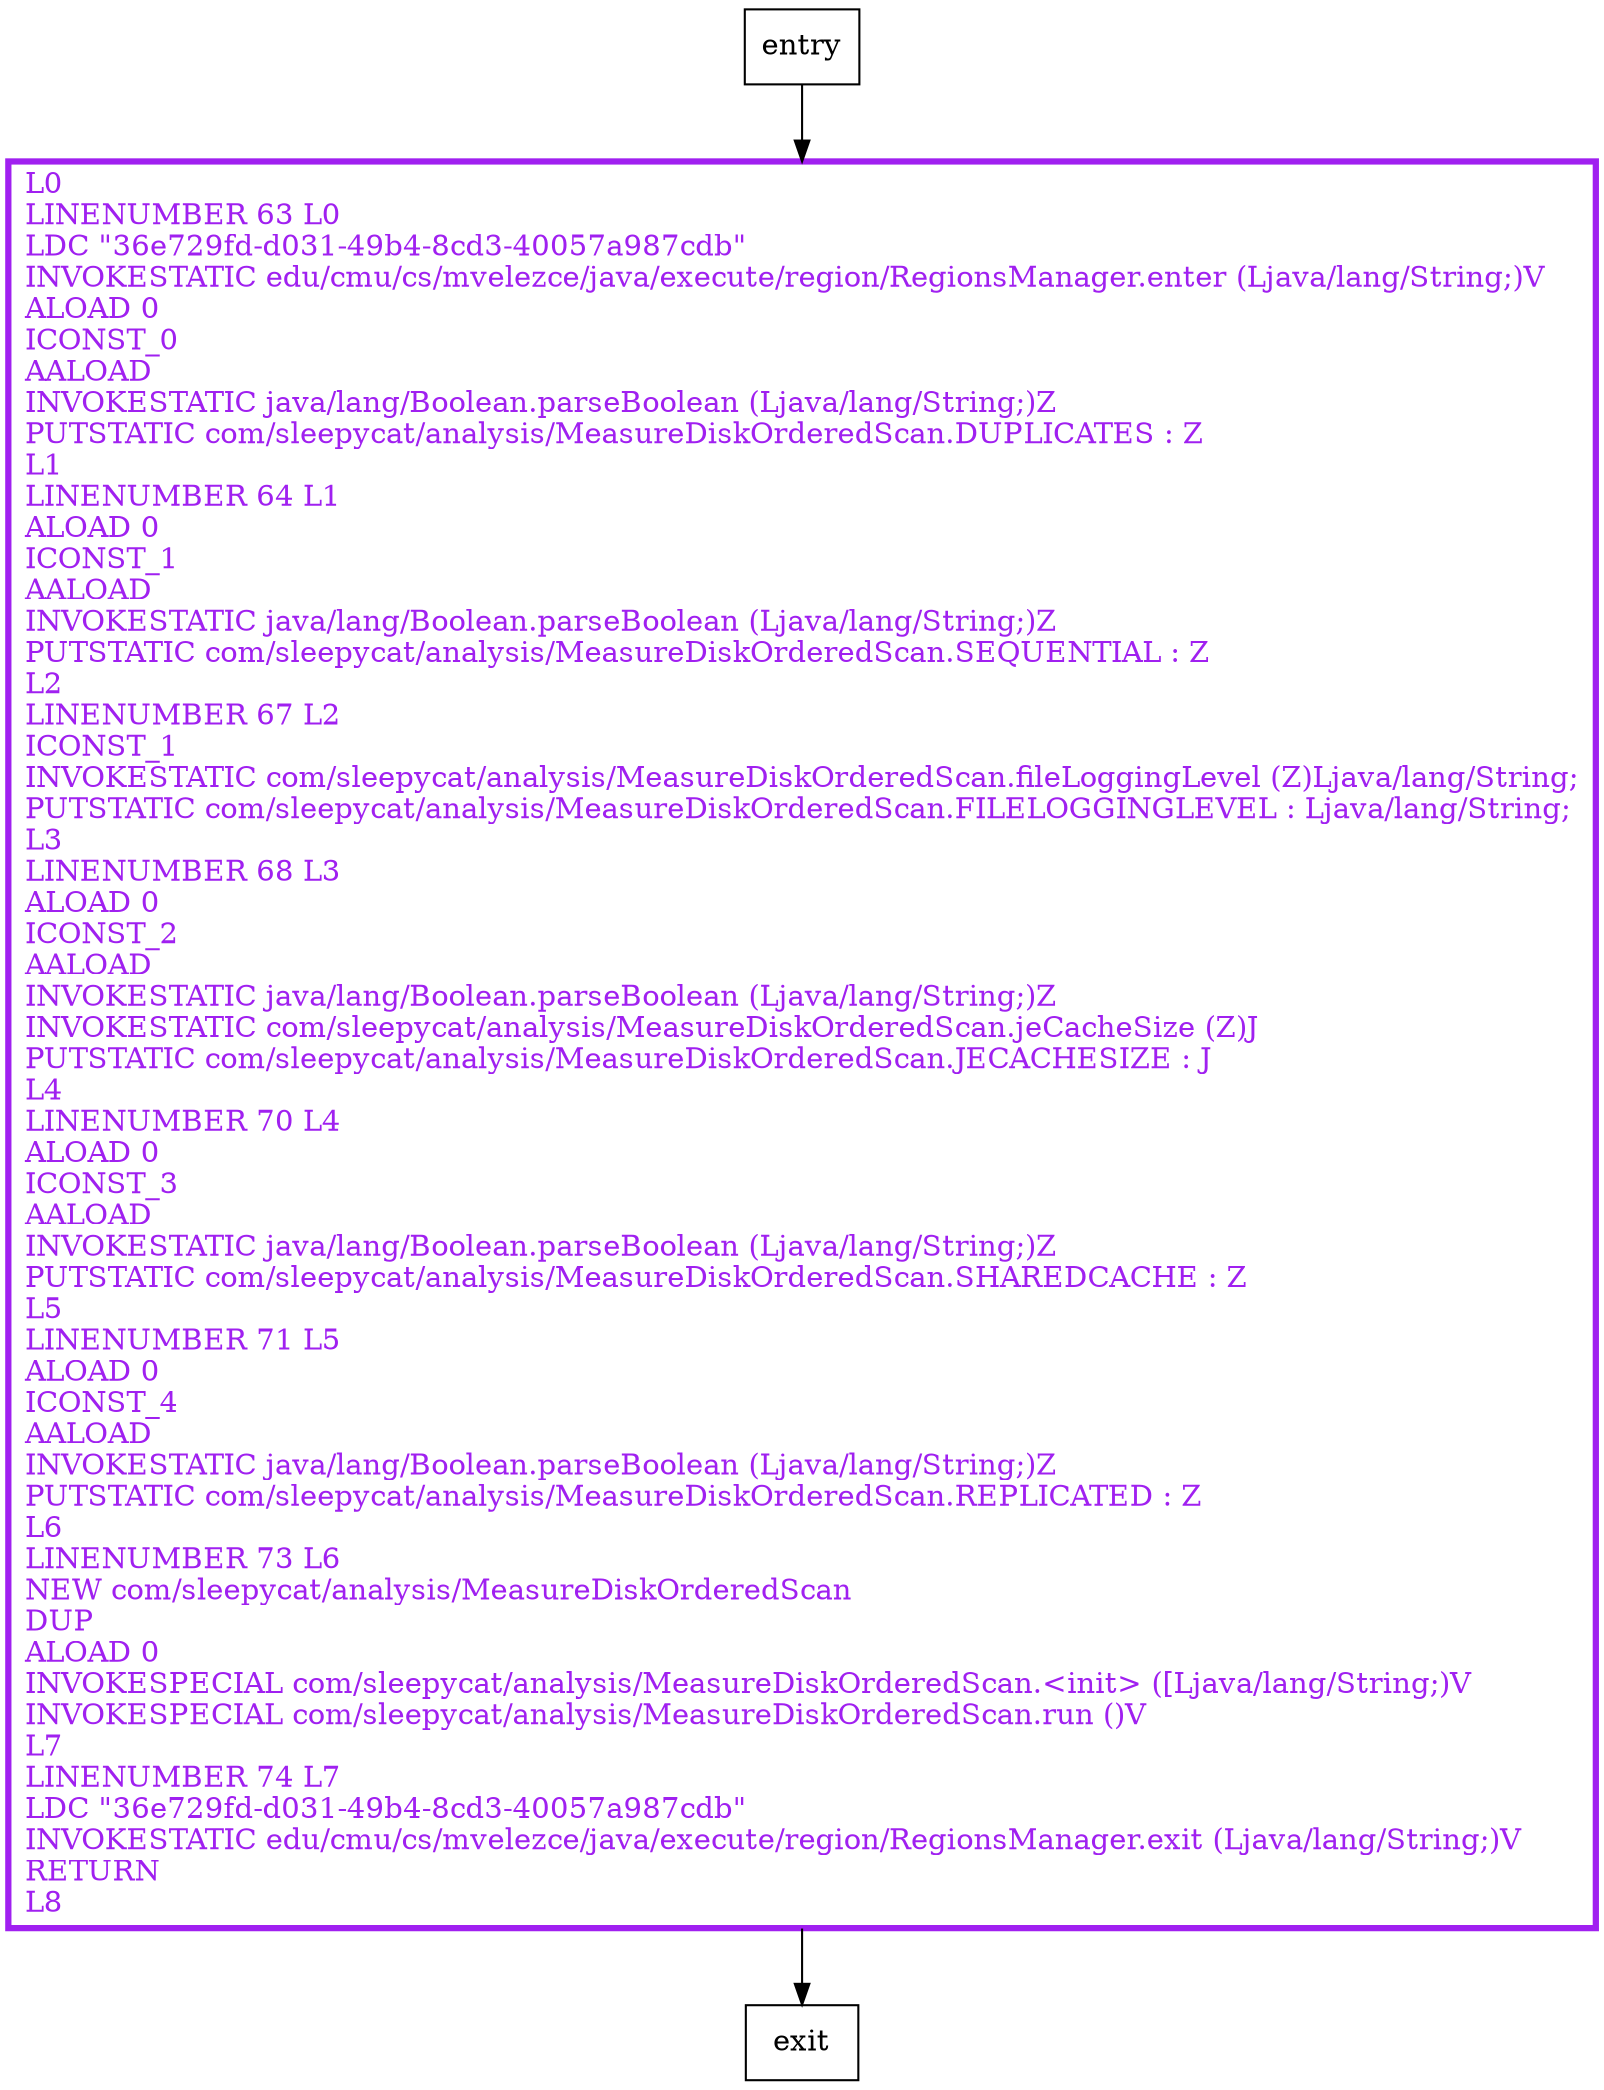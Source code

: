 digraph main {
node [shape=record];
466933675 [label="L0\lLINENUMBER 63 L0\lLDC \"36e729fd-d031-49b4-8cd3-40057a987cdb\"\lINVOKESTATIC edu/cmu/cs/mvelezce/java/execute/region/RegionsManager.enter (Ljava/lang/String;)V\lALOAD 0\lICONST_0\lAALOAD\lINVOKESTATIC java/lang/Boolean.parseBoolean (Ljava/lang/String;)Z\lPUTSTATIC com/sleepycat/analysis/MeasureDiskOrderedScan.DUPLICATES : Z\lL1\lLINENUMBER 64 L1\lALOAD 0\lICONST_1\lAALOAD\lINVOKESTATIC java/lang/Boolean.parseBoolean (Ljava/lang/String;)Z\lPUTSTATIC com/sleepycat/analysis/MeasureDiskOrderedScan.SEQUENTIAL : Z\lL2\lLINENUMBER 67 L2\lICONST_1\lINVOKESTATIC com/sleepycat/analysis/MeasureDiskOrderedScan.fileLoggingLevel (Z)Ljava/lang/String;\lPUTSTATIC com/sleepycat/analysis/MeasureDiskOrderedScan.FILELOGGINGLEVEL : Ljava/lang/String;\lL3\lLINENUMBER 68 L3\lALOAD 0\lICONST_2\lAALOAD\lINVOKESTATIC java/lang/Boolean.parseBoolean (Ljava/lang/String;)Z\lINVOKESTATIC com/sleepycat/analysis/MeasureDiskOrderedScan.jeCacheSize (Z)J\lPUTSTATIC com/sleepycat/analysis/MeasureDiskOrderedScan.JECACHESIZE : J\lL4\lLINENUMBER 70 L4\lALOAD 0\lICONST_3\lAALOAD\lINVOKESTATIC java/lang/Boolean.parseBoolean (Ljava/lang/String;)Z\lPUTSTATIC com/sleepycat/analysis/MeasureDiskOrderedScan.SHAREDCACHE : Z\lL5\lLINENUMBER 71 L5\lALOAD 0\lICONST_4\lAALOAD\lINVOKESTATIC java/lang/Boolean.parseBoolean (Ljava/lang/String;)Z\lPUTSTATIC com/sleepycat/analysis/MeasureDiskOrderedScan.REPLICATED : Z\lL6\lLINENUMBER 73 L6\lNEW com/sleepycat/analysis/MeasureDiskOrderedScan\lDUP\lALOAD 0\lINVOKESPECIAL com/sleepycat/analysis/MeasureDiskOrderedScan.\<init\> ([Ljava/lang/String;)V\lINVOKESPECIAL com/sleepycat/analysis/MeasureDiskOrderedScan.run ()V\lL7\lLINENUMBER 74 L7\lLDC \"36e729fd-d031-49b4-8cd3-40057a987cdb\"\lINVOKESTATIC edu/cmu/cs/mvelezce/java/execute/region/RegionsManager.exit (Ljava/lang/String;)V\lRETURN\lL8\l"];
entry;
exit;
entry -> 466933675
466933675 -> exit
466933675[fontcolor="purple", penwidth=3, color="purple"];
}
